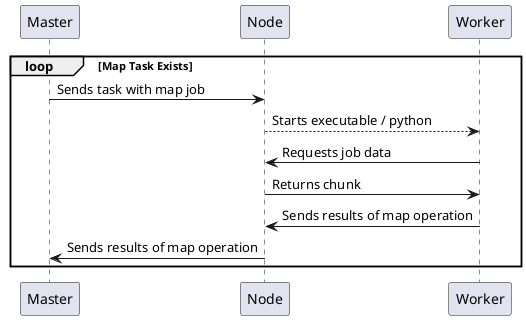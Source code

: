 @startuml Map Phase

loop Map Task Exists
    Master -> Node: Sends task with map job
    Node --> Worker: Starts executable / python
    Worker -> Node: Requests job data
    Node -> Worker: Returns chunk
    Worker -> Node: Sends results of map operation
    Node -> Master: Sends results of map operation
end

@enduml
